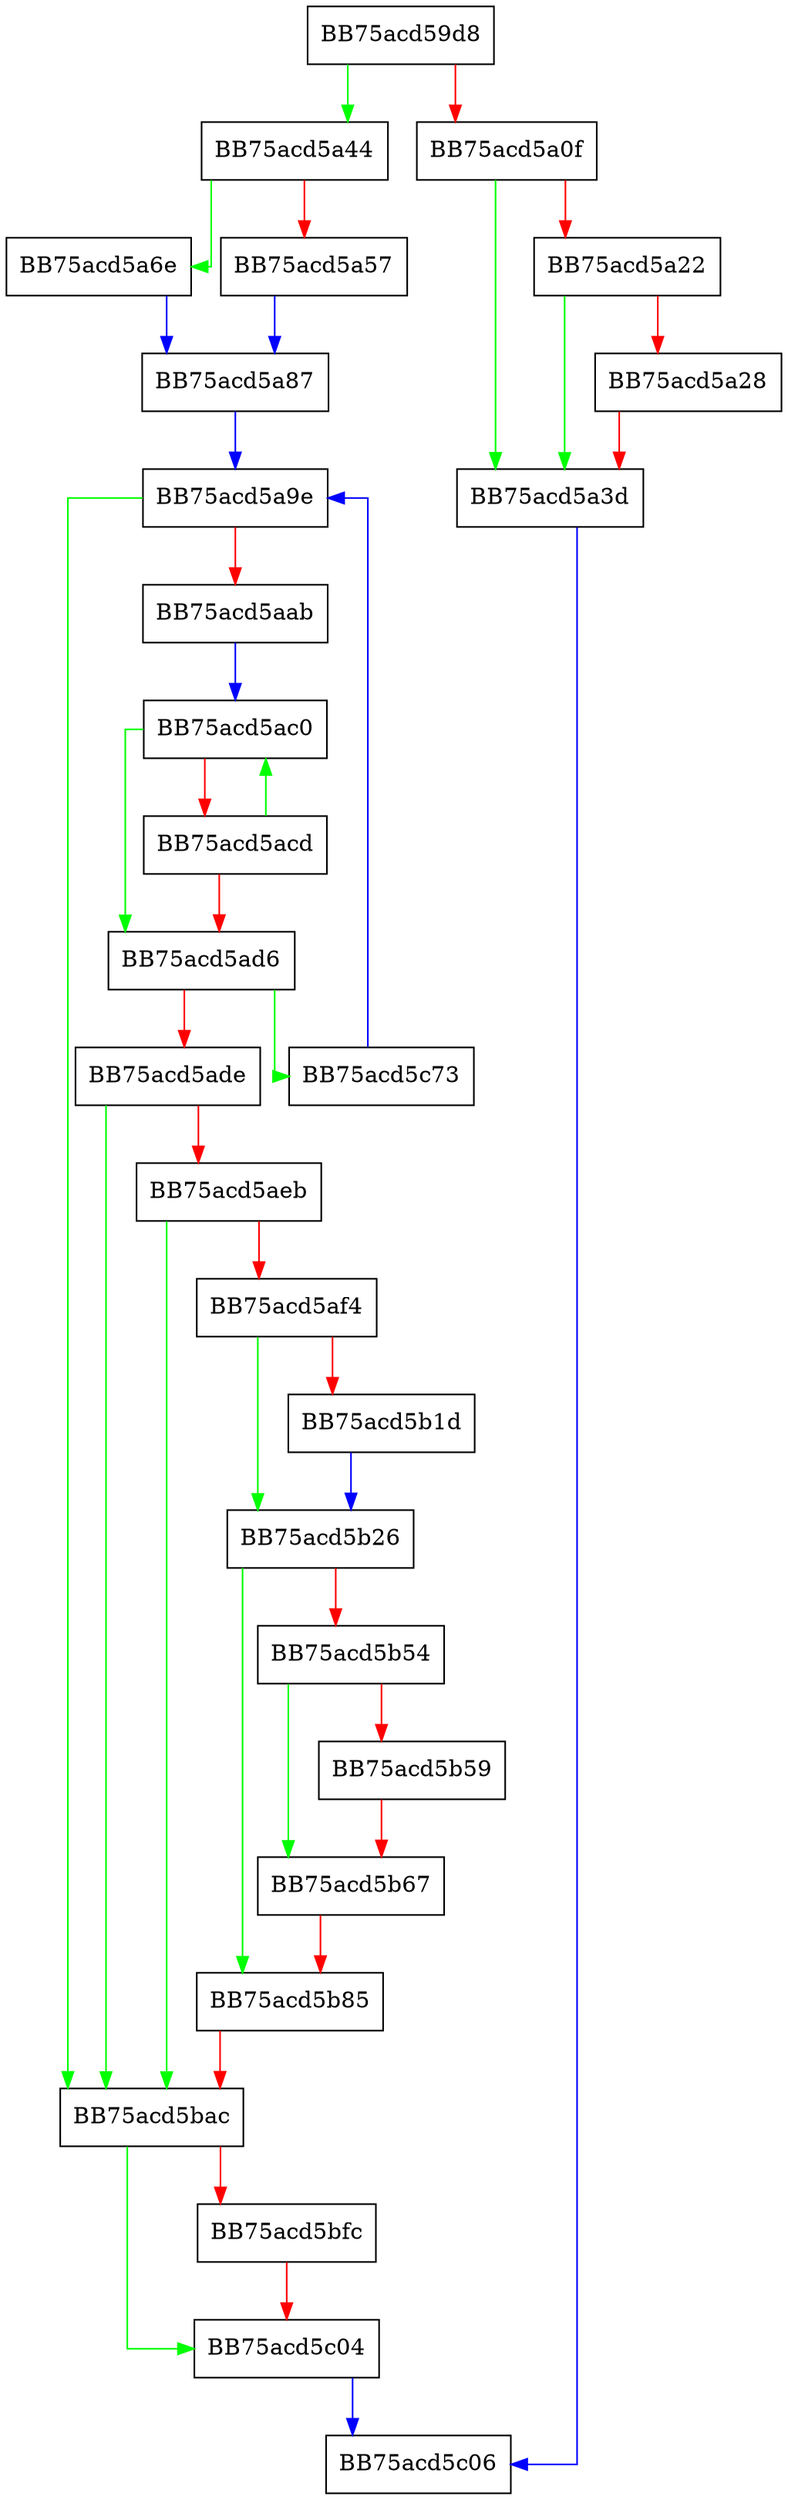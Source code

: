 digraph ScanImpl {
  node [shape="box"];
  graph [splines=ortho];
  BB75acd59d8 -> BB75acd5a44 [color="green"];
  BB75acd59d8 -> BB75acd5a0f [color="red"];
  BB75acd5a0f -> BB75acd5a3d [color="green"];
  BB75acd5a0f -> BB75acd5a22 [color="red"];
  BB75acd5a22 -> BB75acd5a3d [color="green"];
  BB75acd5a22 -> BB75acd5a28 [color="red"];
  BB75acd5a28 -> BB75acd5a3d [color="red"];
  BB75acd5a3d -> BB75acd5c06 [color="blue"];
  BB75acd5a44 -> BB75acd5a6e [color="green"];
  BB75acd5a44 -> BB75acd5a57 [color="red"];
  BB75acd5a57 -> BB75acd5a87 [color="blue"];
  BB75acd5a6e -> BB75acd5a87 [color="blue"];
  BB75acd5a87 -> BB75acd5a9e [color="blue"];
  BB75acd5a9e -> BB75acd5bac [color="green"];
  BB75acd5a9e -> BB75acd5aab [color="red"];
  BB75acd5aab -> BB75acd5ac0 [color="blue"];
  BB75acd5ac0 -> BB75acd5ad6 [color="green"];
  BB75acd5ac0 -> BB75acd5acd [color="red"];
  BB75acd5acd -> BB75acd5ac0 [color="green"];
  BB75acd5acd -> BB75acd5ad6 [color="red"];
  BB75acd5ad6 -> BB75acd5c73 [color="green"];
  BB75acd5ad6 -> BB75acd5ade [color="red"];
  BB75acd5ade -> BB75acd5bac [color="green"];
  BB75acd5ade -> BB75acd5aeb [color="red"];
  BB75acd5aeb -> BB75acd5bac [color="green"];
  BB75acd5aeb -> BB75acd5af4 [color="red"];
  BB75acd5af4 -> BB75acd5b26 [color="green"];
  BB75acd5af4 -> BB75acd5b1d [color="red"];
  BB75acd5b1d -> BB75acd5b26 [color="blue"];
  BB75acd5b26 -> BB75acd5b85 [color="green"];
  BB75acd5b26 -> BB75acd5b54 [color="red"];
  BB75acd5b54 -> BB75acd5b67 [color="green"];
  BB75acd5b54 -> BB75acd5b59 [color="red"];
  BB75acd5b59 -> BB75acd5b67 [color="red"];
  BB75acd5b67 -> BB75acd5b85 [color="red"];
  BB75acd5b85 -> BB75acd5bac [color="red"];
  BB75acd5bac -> BB75acd5c04 [color="green"];
  BB75acd5bac -> BB75acd5bfc [color="red"];
  BB75acd5bfc -> BB75acd5c04 [color="red"];
  BB75acd5c04 -> BB75acd5c06 [color="blue"];
  BB75acd5c73 -> BB75acd5a9e [color="blue"];
}
